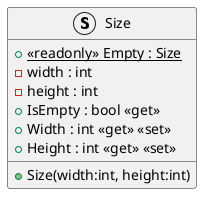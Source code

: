@startuml
struct Size {
    + {static} <<readonly>> Empty : Size
    - width : int
    - height : int
    + Size(width:int, height:int)
    + IsEmpty : bool <<get>>
    + Width : int <<get>> <<set>>
    + Height : int <<get>> <<set>>
}
@enduml
